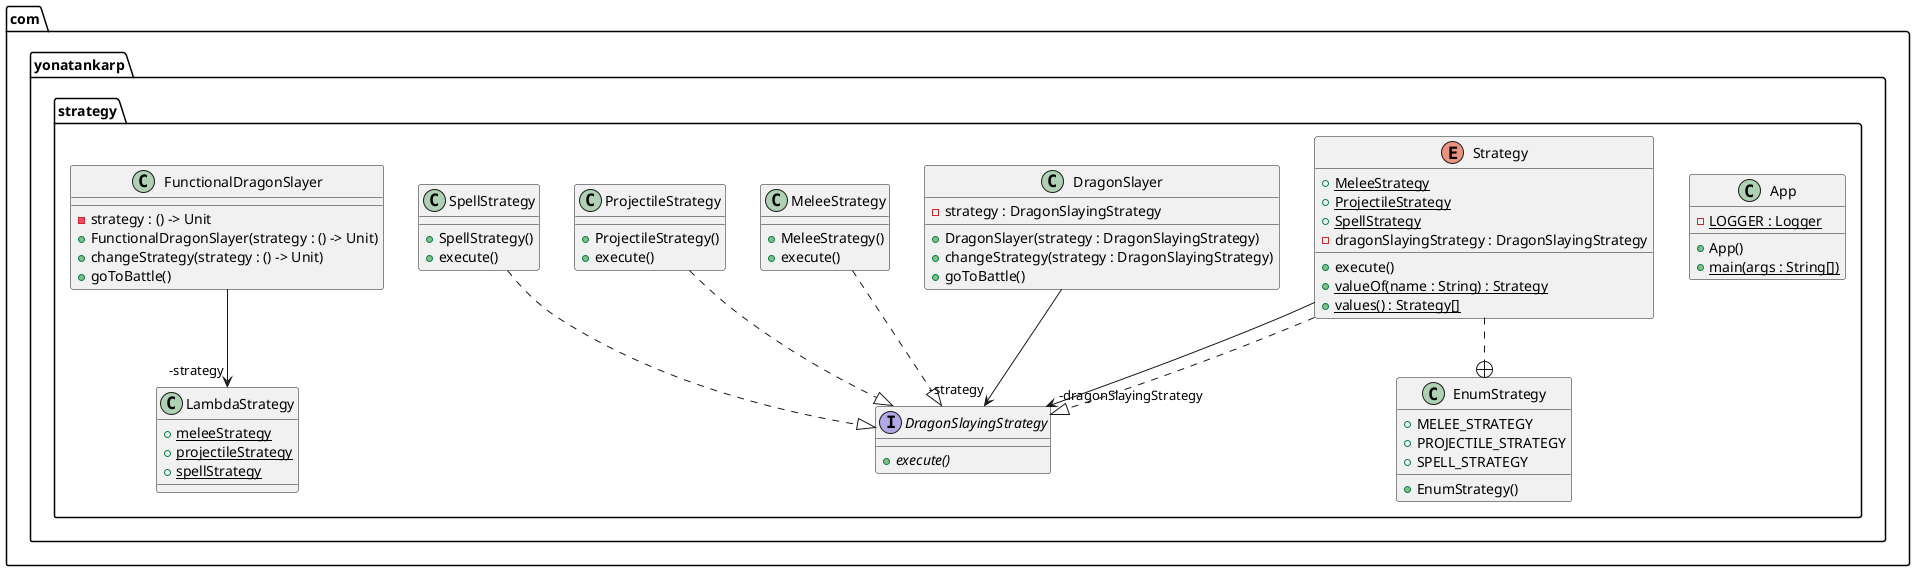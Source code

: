 @startuml
package com.yonatankarp.strategy {
  class App {
    - LOGGER : Logger {static}
    + App()
    + main(args : String[]) {static}
  }
  class DragonSlayer {
    - strategy : DragonSlayingStrategy
    + DragonSlayer(strategy : DragonSlayingStrategy)
    + changeStrategy(strategy : DragonSlayingStrategy)
    + goToBattle()
  }
  interface DragonSlayingStrategy {
    + execute() {abstract}
  }
  class EnumStrategy {
    + EnumStrategy()
    + MELEE_STRATEGY
    + PROJECTILE_STRATEGY
    + SPELL_STRATEGY
  }
  enum Strategy {
    + MeleeStrategy {static}
    + ProjectileStrategy {static}
    + SpellStrategy {static}
    - dragonSlayingStrategy : DragonSlayingStrategy
    + execute()
    + valueOf(name : String) : Strategy {static}
    + values() : Strategy[] {static}
  }
  class MeleeStrategy {
    + MeleeStrategy()
    + execute()
  }
  class ProjectileStrategy {
    + ProjectileStrategy()
    + execute()
  }
  class SpellStrategy {
    + SpellStrategy()
    + execute()
  }
  class FunctionalDragonSlayer {
      - strategy : () -> Unit
      + FunctionalDragonSlayer(strategy : () -> Unit)
      + changeStrategy(strategy : () -> Unit)
      + goToBattle()
  }
  class LambdaStrategy {
    + meleeStrategy {static}
    + projectileStrategy {static}
    + spellStrategy {static}
  }
}
Strategy ..+ EnumStrategy
Strategy -->  "-dragonSlayingStrategy" DragonSlayingStrategy
DragonSlayer -->  "-strategy" DragonSlayingStrategy
Strategy ..|> DragonSlayingStrategy
MeleeStrategy ..|> DragonSlayingStrategy
ProjectileStrategy ..|> DragonSlayingStrategy
SpellStrategy ..|> DragonSlayingStrategy
FunctionalDragonSlayer -->  "-strategy" LambdaStrategy
@enduml
